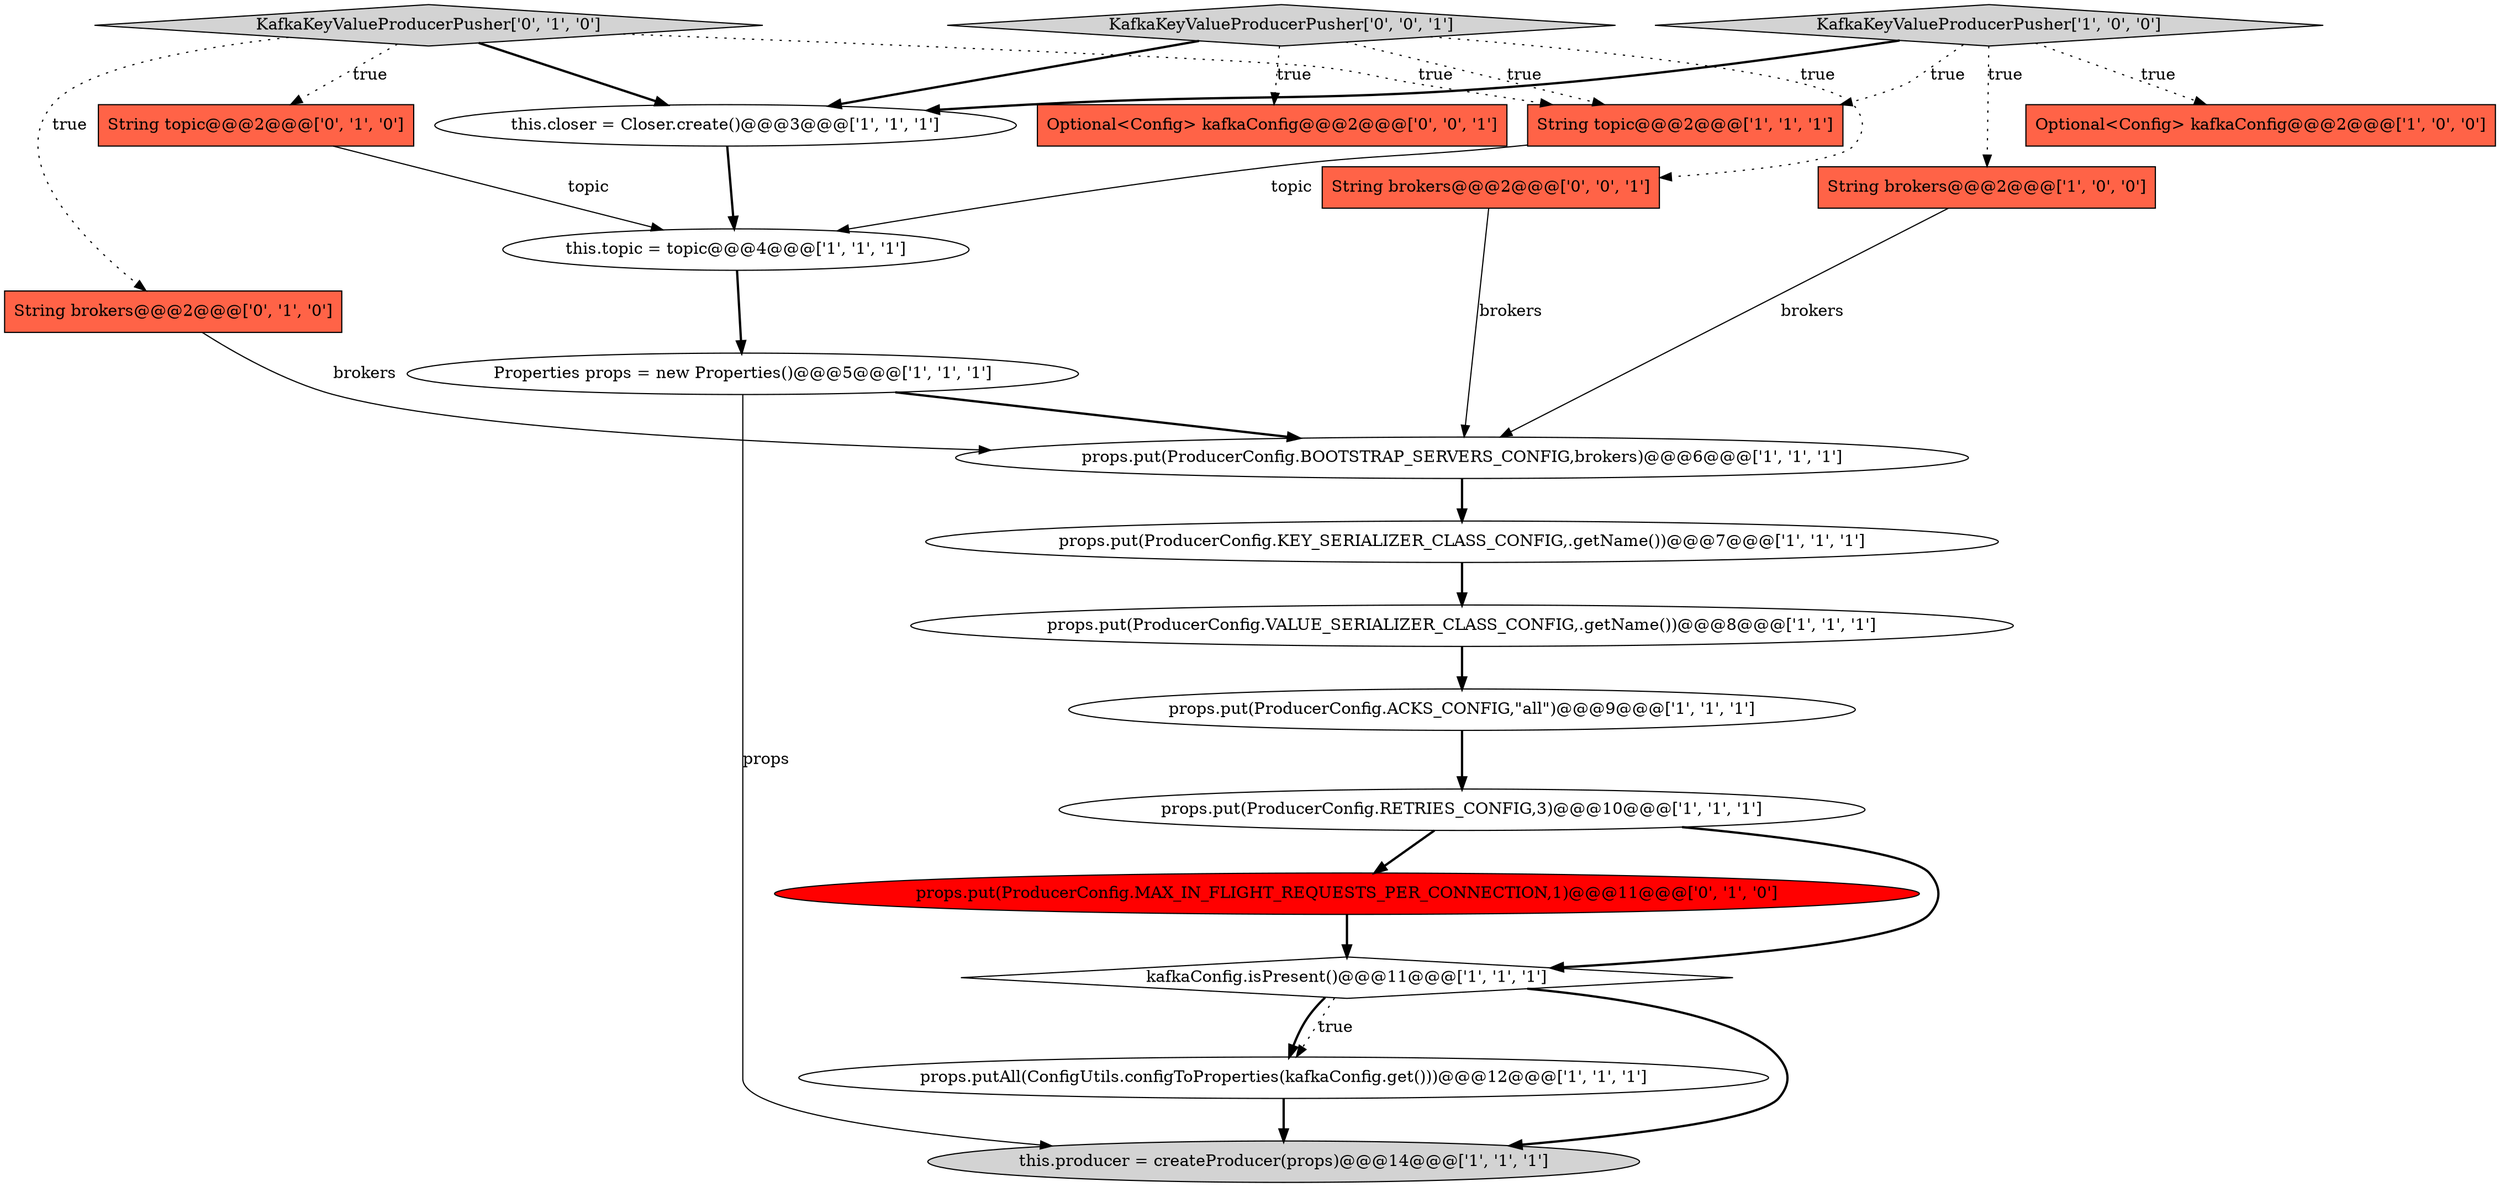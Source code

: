 digraph {
18 [style = filled, label = "props.put(ProducerConfig.MAX_IN_FLIGHT_REQUESTS_PER_CONNECTION,1)@@@11@@@['0', '1', '0']", fillcolor = red, shape = ellipse image = "AAA1AAABBB2BBB"];
2 [style = filled, label = "props.put(ProducerConfig.BOOTSTRAP_SERVERS_CONFIG,brokers)@@@6@@@['1', '1', '1']", fillcolor = white, shape = ellipse image = "AAA0AAABBB1BBB"];
0 [style = filled, label = "this.producer = createProducer(props)@@@14@@@['1', '1', '1']", fillcolor = lightgray, shape = ellipse image = "AAA0AAABBB1BBB"];
12 [style = filled, label = "props.put(ProducerConfig.ACKS_CONFIG,\"all\")@@@9@@@['1', '1', '1']", fillcolor = white, shape = ellipse image = "AAA0AAABBB1BBB"];
17 [style = filled, label = "KafkaKeyValueProducerPusher['0', '1', '0']", fillcolor = lightgray, shape = diamond image = "AAA0AAABBB2BBB"];
14 [style = filled, label = "String topic@@@2@@@['1', '1', '1']", fillcolor = tomato, shape = box image = "AAA0AAABBB1BBB"];
11 [style = filled, label = "this.topic = topic@@@4@@@['1', '1', '1']", fillcolor = white, shape = ellipse image = "AAA0AAABBB1BBB"];
13 [style = filled, label = "Optional<Config> kafkaConfig@@@2@@@['1', '0', '0']", fillcolor = tomato, shape = box image = "AAA0AAABBB1BBB"];
20 [style = filled, label = "String brokers@@@2@@@['0', '0', '1']", fillcolor = tomato, shape = box image = "AAA0AAABBB3BBB"];
10 [style = filled, label = "props.put(ProducerConfig.KEY_SERIALIZER_CLASS_CONFIG,.getName())@@@7@@@['1', '1', '1']", fillcolor = white, shape = ellipse image = "AAA0AAABBB1BBB"];
16 [style = filled, label = "String brokers@@@2@@@['0', '1', '0']", fillcolor = tomato, shape = box image = "AAA0AAABBB2BBB"];
8 [style = filled, label = "props.putAll(ConfigUtils.configToProperties(kafkaConfig.get()))@@@12@@@['1', '1', '1']", fillcolor = white, shape = ellipse image = "AAA0AAABBB1BBB"];
7 [style = filled, label = "Properties props = new Properties()@@@5@@@['1', '1', '1']", fillcolor = white, shape = ellipse image = "AAA0AAABBB1BBB"];
21 [style = filled, label = "Optional<Config> kafkaConfig@@@2@@@['0', '0', '1']", fillcolor = tomato, shape = box image = "AAA0AAABBB3BBB"];
15 [style = filled, label = "String topic@@@2@@@['0', '1', '0']", fillcolor = tomato, shape = box image = "AAA0AAABBB2BBB"];
9 [style = filled, label = "KafkaKeyValueProducerPusher['1', '0', '0']", fillcolor = lightgray, shape = diamond image = "AAA0AAABBB1BBB"];
19 [style = filled, label = "KafkaKeyValueProducerPusher['0', '0', '1']", fillcolor = lightgray, shape = diamond image = "AAA0AAABBB3BBB"];
1 [style = filled, label = "String brokers@@@2@@@['1', '0', '0']", fillcolor = tomato, shape = box image = "AAA0AAABBB1BBB"];
5 [style = filled, label = "props.put(ProducerConfig.VALUE_SERIALIZER_CLASS_CONFIG,.getName())@@@8@@@['1', '1', '1']", fillcolor = white, shape = ellipse image = "AAA0AAABBB1BBB"];
4 [style = filled, label = "props.put(ProducerConfig.RETRIES_CONFIG,3)@@@10@@@['1', '1', '1']", fillcolor = white, shape = ellipse image = "AAA0AAABBB1BBB"];
6 [style = filled, label = "kafkaConfig.isPresent()@@@11@@@['1', '1', '1']", fillcolor = white, shape = diamond image = "AAA0AAABBB1BBB"];
3 [style = filled, label = "this.closer = Closer.create()@@@3@@@['1', '1', '1']", fillcolor = white, shape = ellipse image = "AAA0AAABBB1BBB"];
19->14 [style = dotted, label="true"];
4->6 [style = bold, label=""];
19->20 [style = dotted, label="true"];
3->11 [style = bold, label=""];
7->0 [style = solid, label="props"];
17->14 [style = dotted, label="true"];
14->11 [style = solid, label="topic"];
15->11 [style = solid, label="topic"];
6->0 [style = bold, label=""];
4->18 [style = bold, label=""];
19->21 [style = dotted, label="true"];
20->2 [style = solid, label="brokers"];
2->10 [style = bold, label=""];
9->14 [style = dotted, label="true"];
17->16 [style = dotted, label="true"];
8->0 [style = bold, label=""];
17->15 [style = dotted, label="true"];
10->5 [style = bold, label=""];
1->2 [style = solid, label="brokers"];
12->4 [style = bold, label=""];
5->12 [style = bold, label=""];
18->6 [style = bold, label=""];
6->8 [style = dotted, label="true"];
7->2 [style = bold, label=""];
9->13 [style = dotted, label="true"];
6->8 [style = bold, label=""];
9->1 [style = dotted, label="true"];
17->3 [style = bold, label=""];
9->3 [style = bold, label=""];
19->3 [style = bold, label=""];
11->7 [style = bold, label=""];
16->2 [style = solid, label="brokers"];
}
